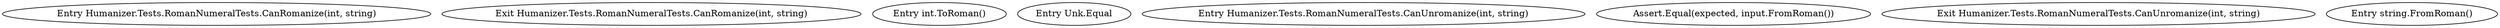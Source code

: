 digraph  {
n0 [cluster="Humanizer.Tests.RomanNumeralTests.CanRomanize(int, string)", label="Entry Humanizer.Tests.RomanNumeralTests.CanRomanize(int, string)", span="23-23"];
n2 [cluster="Humanizer.Tests.RomanNumeralTests.CanRomanize(int, string)", label="Exit Humanizer.Tests.RomanNumeralTests.CanRomanize(int, string)", span="23-23"];
n3 [cluster="int.ToRoman()", label="Entry int.ToRoman()", span="75-75"];
n4 [cluster="Unk.Equal", label="Entry Unk.Equal", span=""];
n5 [cluster="Humanizer.Tests.RomanNumeralTests.CanUnromanize(int, string)", label="Entry Humanizer.Tests.RomanNumeralTests.CanUnromanize(int, string)", span="43-43"];
n6 [cluster="Humanizer.Tests.RomanNumeralTests.CanUnromanize(int, string)", label="Assert.Equal(expected, input.FromRoman())", span="45-45"];
n7 [cluster="Humanizer.Tests.RomanNumeralTests.CanUnromanize(int, string)", label="Exit Humanizer.Tests.RomanNumeralTests.CanUnromanize(int, string)", span="43-43"];
n8 [cluster="string.FromRoman()", label="Entry string.FromRoman()", span="35-35"];
}
